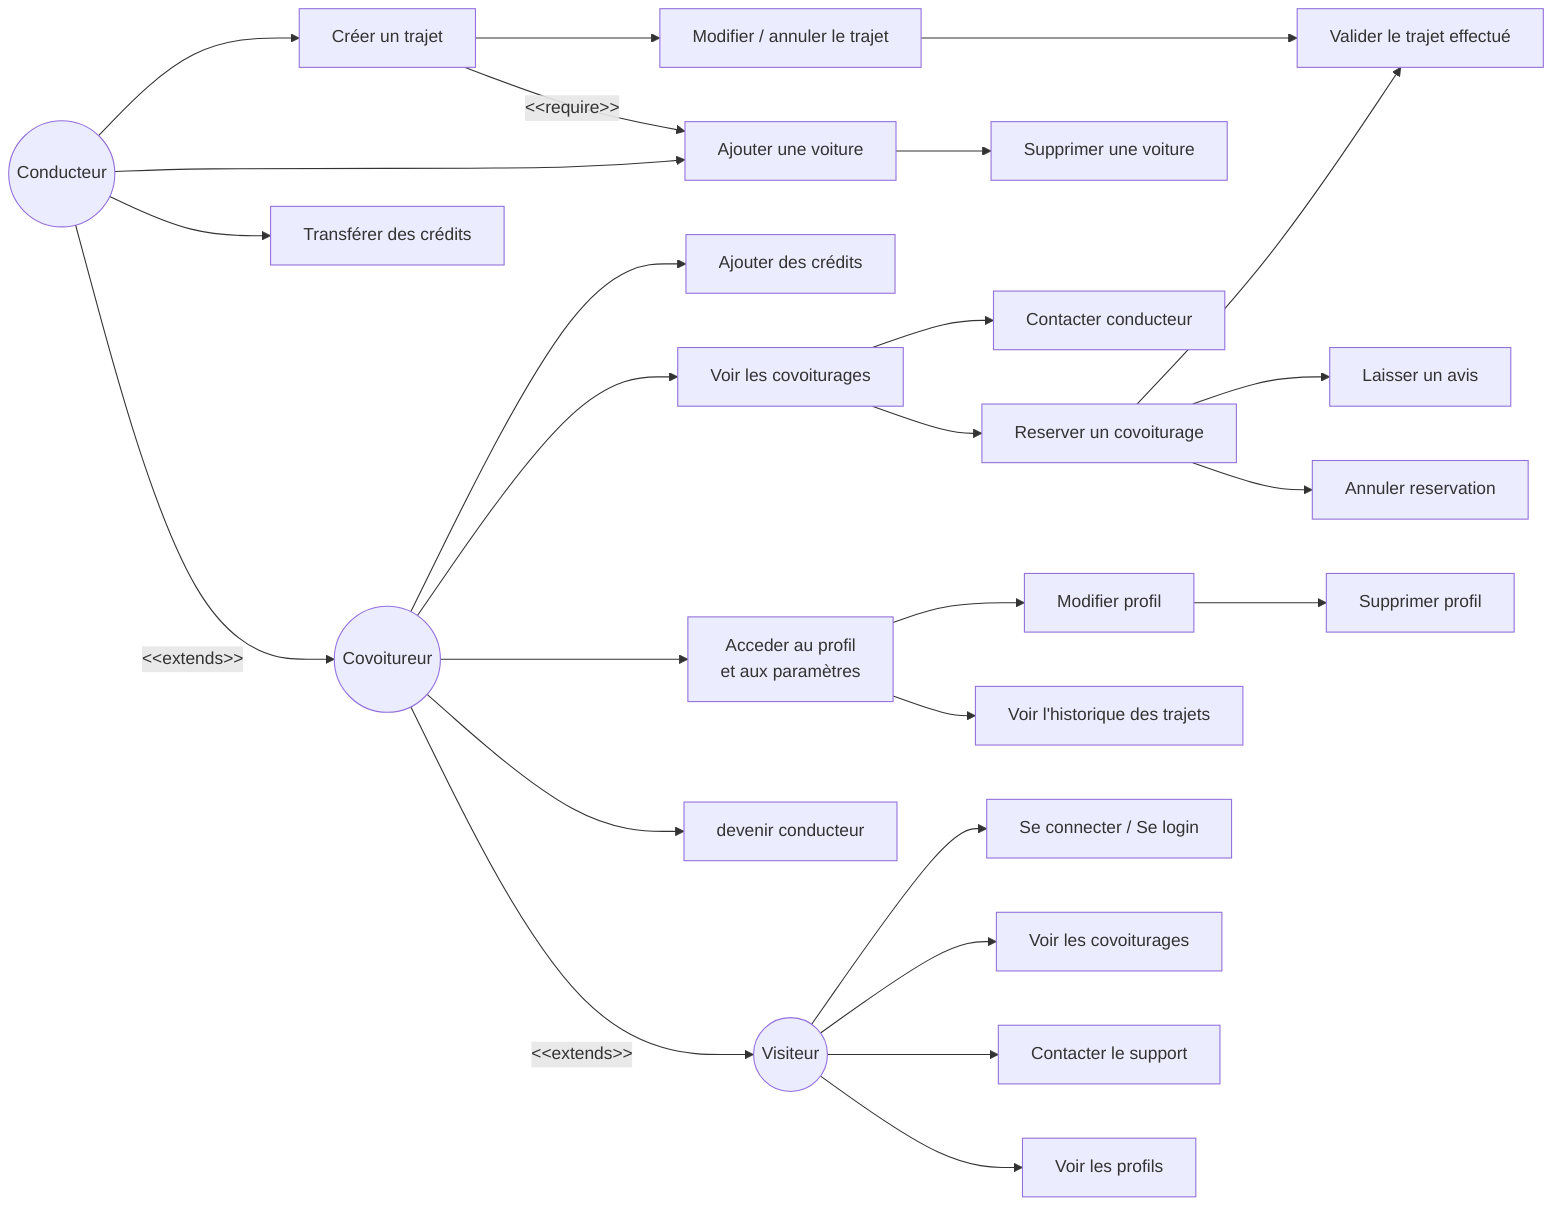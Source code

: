 flowchart LR
visitor((Visiteur))
user((Covoitureur))
driver((Conducteur))

visitor  --> /login[Se connecter / Se login]
visitor --> p/travels[Voir les covoiturages]
visitor --> /contact[Contacter le support]
visitor --> /profils[Voir les profils]

user --> /profil/credits/add[Ajouter des crédits]
user --> /travels[Voir les covoiturages]
/travels --> /travels/contact[Contacter conducteur]
/travels --> /travels/join[Reserver un covoiturage]
/travels/join -->/travels/validate
/travels/join --> /travels/review[Laisser un avis]
/travels/join --> /travels/leave[Annuler reservation]
user --> /profil[Acceder au profil<br> et aux paramètres]
/profil --> /profil/edit[Modifier profil]
/profil --> /profil/history[Voir l'historique des trajets]
/profil/edit --> /profil/delete[Supprimer profil]
user --> /profil/driver[devenir conducteur]

driver --> /travels/create[Créer un trajet]
/travels/create --> /travels/edit[Modifier / annuler le trajet]
/travels/edit --> /travels/validate[Valider le trajet effectué]
driver --> /profil/car/add[Ajouter une voiture]
/profil/car/add --> /profil/car/delete[Supprimer une voiture]
/travels/create -->|&lt;&lt;require&gt;&gt;| /profil/car/add
driver --> /profil/credits/transfert[Transférer des crédits]

user -->|&lt;&lt;extends&gt;&gt;| visitor
driver -->|&lt;&lt;extends&gt;&gt;| user